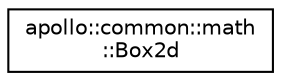 digraph "Graphical Class Hierarchy"
{
  edge [fontname="Helvetica",fontsize="10",labelfontname="Helvetica",labelfontsize="10"];
  node [fontname="Helvetica",fontsize="10",shape=record];
  rankdir="LR";
  Node1 [label="apollo::common::math\l::Box2d",height=0.2,width=0.4,color="black", fillcolor="white", style="filled",URL="$classapollo_1_1common_1_1math_1_1Box2d.html",tooltip="Rectangular (undirected) bounding box in 2-D. "];
}
